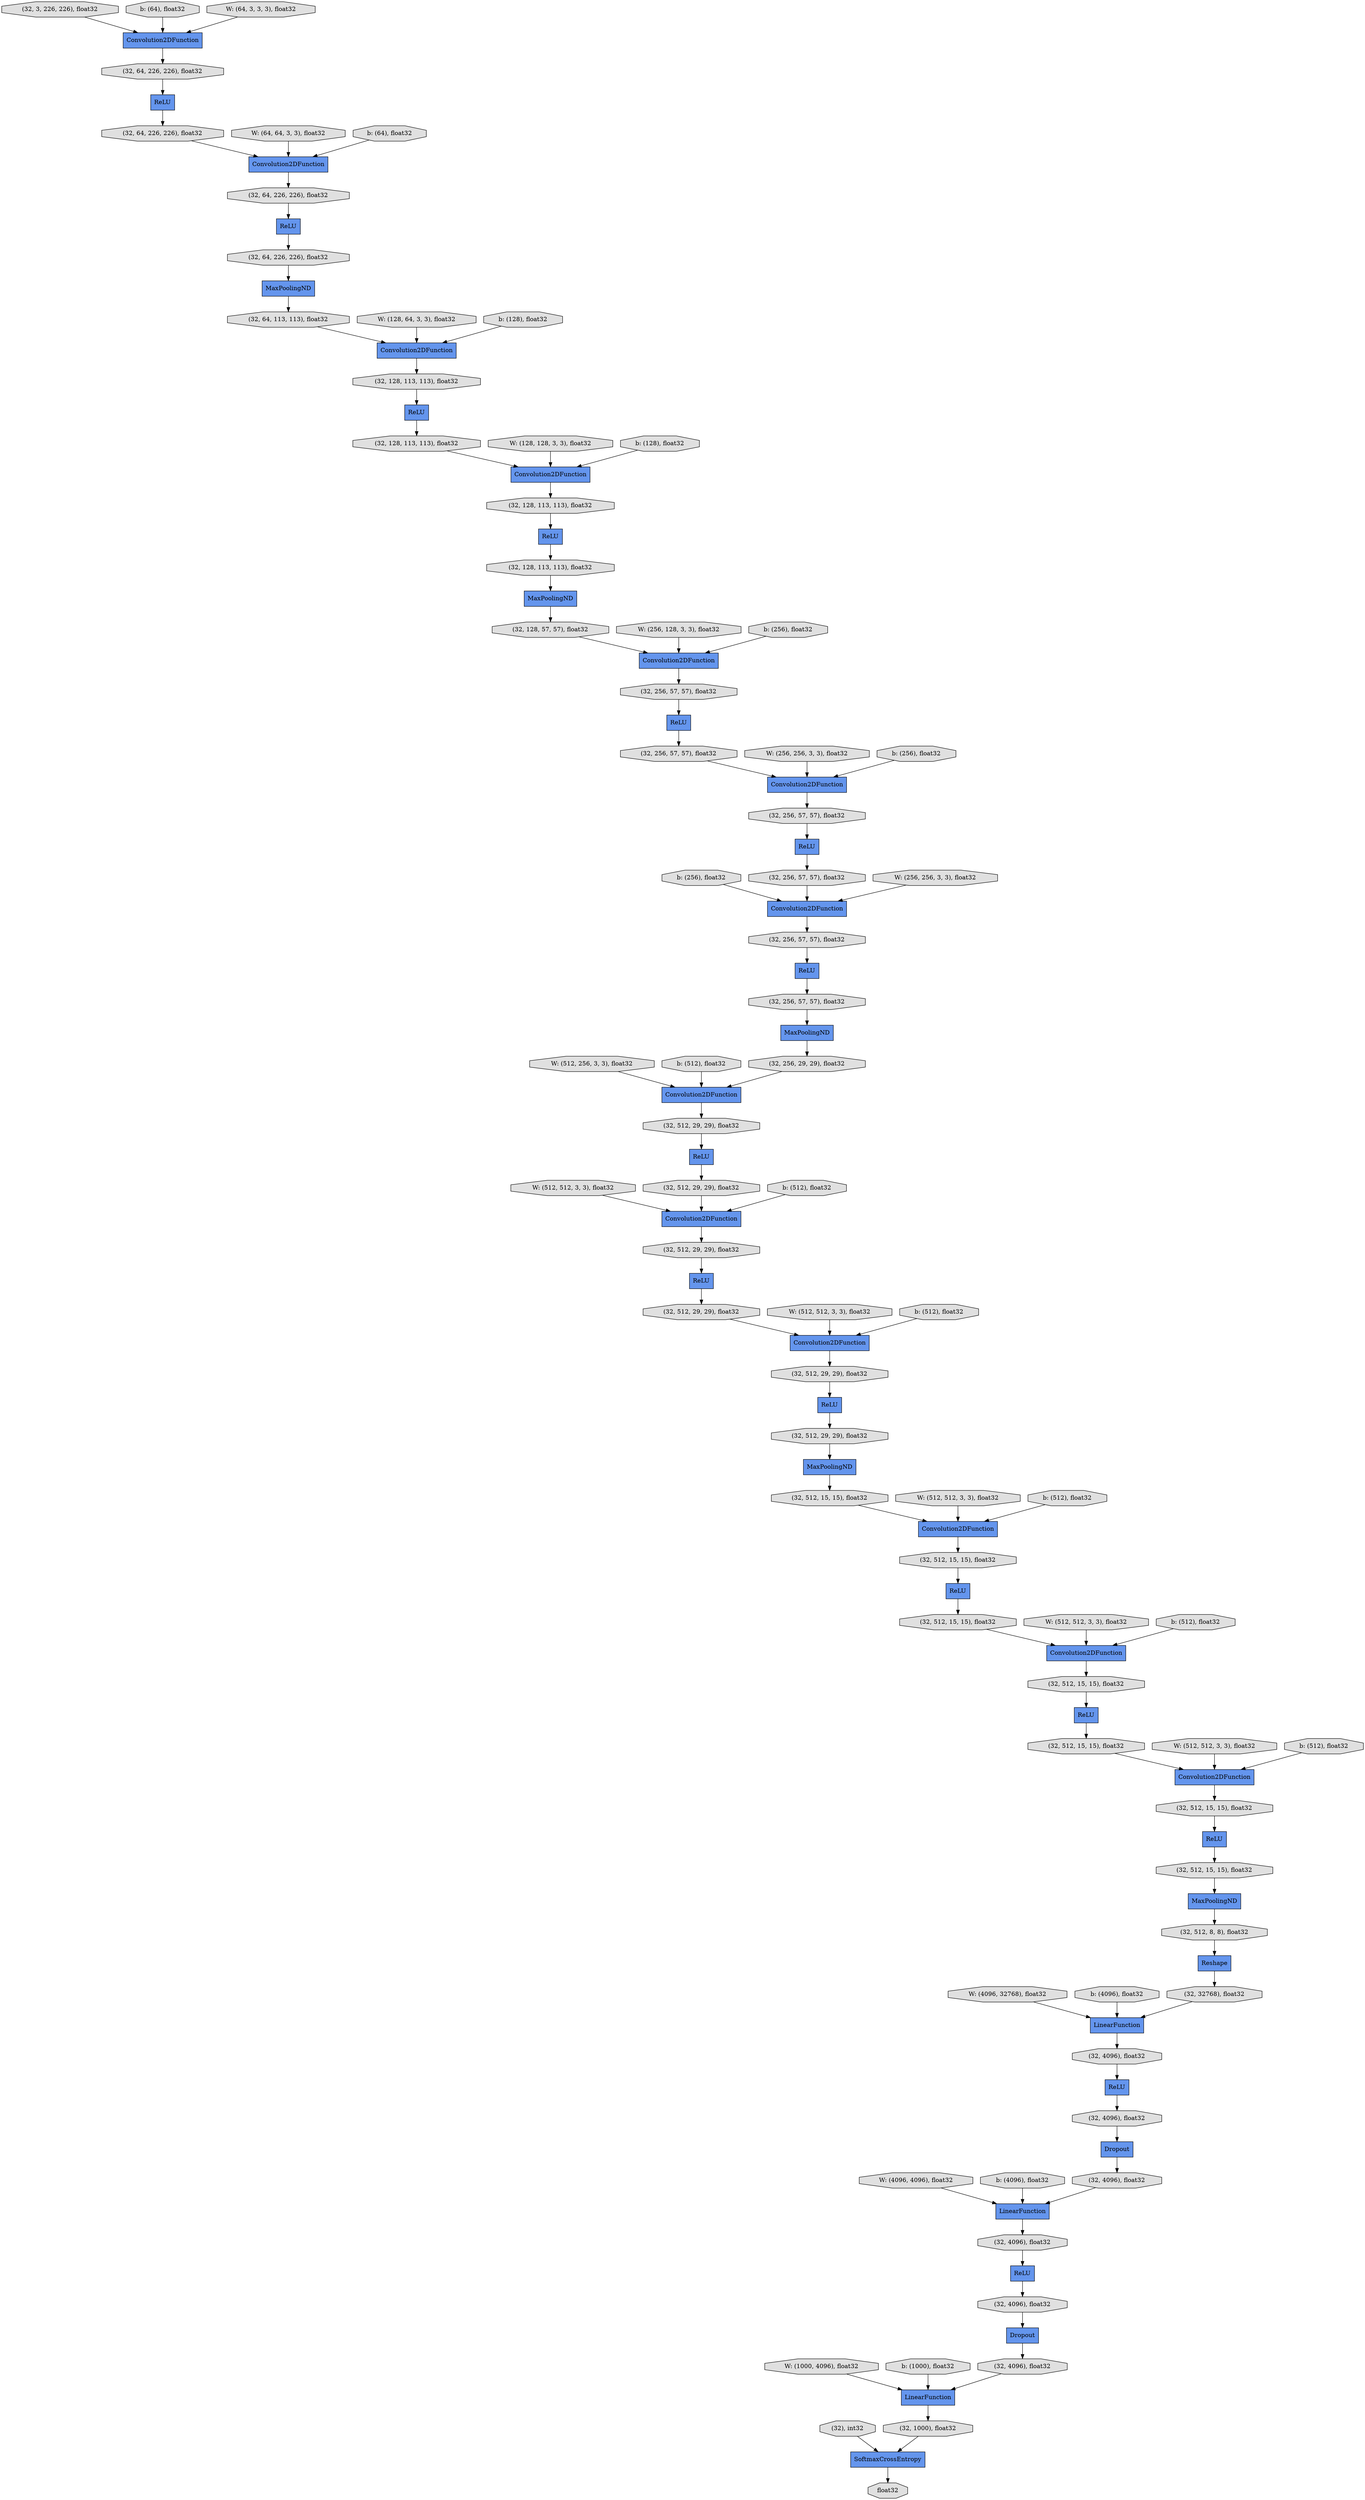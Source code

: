 digraph graphname{rankdir=TB;47537864769744 [label="Convolution2DFunction",shape="record",fillcolor="#6495ED",style="filled"];47537864769936 [label="(32, 512, 29, 29), float32",shape="octagon",fillcolor="#E0E0E0",style="filled"];47537864802768 [label="(32, 4096), float32",shape="octagon",fillcolor="#E0E0E0",style="filled"];47537864770000 [label="(32, 512, 15, 15), float32",shape="octagon",fillcolor="#E0E0E0",style="filled"];47537864770064 [label="(32, 512, 29, 29), float32",shape="octagon",fillcolor="#E0E0E0",style="filled"];47537864770128 [label="Convolution2DFunction",shape="record",fillcolor="#6495ED",style="filled"];47537864802960 [label="(32, 4096), float32",shape="octagon",fillcolor="#E0E0E0",style="filled"];47537864770384 [label="ReLU",shape="record",fillcolor="#6495ED",style="filled"];47537864704912 [label="ReLU",shape="record",fillcolor="#6495ED",style="filled"];47537864803280 [label="(32, 1000), float32",shape="octagon",fillcolor="#E0E0E0",style="filled"];47537864737744 [label="(32, 256, 57, 57), float32",shape="octagon",fillcolor="#E0E0E0",style="filled"];47537913463824 [label="ReLU",shape="record",fillcolor="#6495ED",style="filled"];47537913439312 [label="Convolution2DFunction",shape="record",fillcolor="#6495ED",style="filled"];47537864803536 [label="(32, 32768), float32",shape="octagon",fillcolor="#E0E0E0",style="filled"];47537864738128 [label="(32, 256, 57, 57), float32",shape="octagon",fillcolor="#E0E0E0",style="filled"];47537864770960 [label="(32, 512, 15, 15), float32",shape="octagon",fillcolor="#E0E0E0",style="filled"];47537864738192 [label="(32, 128, 113, 113), float32",shape="octagon",fillcolor="#E0E0E0",style="filled"];47537864771088 [label="Reshape",shape="record",fillcolor="#6495ED",style="filled"];47537864771152 [label="LinearFunction",shape="record",fillcolor="#6495ED",style="filled"];47537864738384 [label="MaxPoolingND",shape="record",fillcolor="#6495ED",style="filled"];47536103507536 [label="(32, 64, 226, 226), float32",shape="octagon",fillcolor="#E0E0E0",style="filled"];47537864738448 [label="(32, 128, 113, 113), float32",shape="octagon",fillcolor="#E0E0E0",style="filled"];47536103507600 [label="MaxPoolingND",shape="record",fillcolor="#6495ED",style="filled"];47537864738512 [label="ReLU",shape="record",fillcolor="#6495ED",style="filled"];47537864771344 [label="(32, 512, 29, 29), float32",shape="octagon",fillcolor="#E0E0E0",style="filled"];47537864738576 [label="Convolution2DFunction",shape="record",fillcolor="#6495ED",style="filled"];47537864804240 [label="(32, 4096), float32",shape="octagon",fillcolor="#E0E0E0",style="filled"];47537864738704 [label="(32, 128, 113, 113), float32",shape="octagon",fillcolor="#E0E0E0",style="filled"];47537864738768 [label="(32, 3, 226, 226), float32",shape="octagon",fillcolor="#E0E0E0",style="filled"];47537864738896 [label="ReLU",shape="record",fillcolor="#6495ED",style="filled"];47537864738960 [label="ReLU",shape="record",fillcolor="#6495ED",style="filled"];47537864739024 [label="Convolution2DFunction",shape="record",fillcolor="#6495ED",style="filled"];47537864739088 [label="(32, 256, 57, 57), float32",shape="octagon",fillcolor="#E0E0E0",style="filled"];47537913334096 [label="Convolution2DFunction",shape="record",fillcolor="#6495ED",style="filled"];47537864739280 [label="ReLU",shape="record",fillcolor="#6495ED",style="filled"];47537864739344 [label="Convolution2DFunction",shape="record",fillcolor="#6495ED",style="filled"];47537864739536 [label="(32, 64, 226, 226), float32",shape="octagon",fillcolor="#E0E0E0",style="filled"];47537864739600 [label="(32, 64, 226, 226), float32",shape="octagon",fillcolor="#E0E0E0",style="filled"];47537864805200 [label="float32",shape="octagon",fillcolor="#E0E0E0",style="filled"];47537864772432 [label="MaxPoolingND",shape="record",fillcolor="#6495ED",style="filled"];47537864772496 [label="(32, 512, 15, 15), float32",shape="octagon",fillcolor="#E0E0E0",style="filled"];47537864739728 [label="(32, 128, 113, 113), float32",shape="octagon",fillcolor="#E0E0E0",style="filled"];47536113159120 [label="ReLU",shape="record",fillcolor="#6495ED",style="filled"];47534680009744 [label="b: (64), float32",shape="octagon",fillcolor="#E0E0E0",style="filled"];47537864739920 [label="Convolution2DFunction",shape="record",fillcolor="#6495ED",style="filled"];47537864805648 [label="(32, 4096), float32",shape="octagon",fillcolor="#E0E0E0",style="filled"];47537864740112 [label="ReLU",shape="record",fillcolor="#6495ED",style="filled"];47537864805712 [label="(32), int32",shape="octagon",fillcolor="#E0E0E0",style="filled"];47537864740176 [label="(32, 64, 226, 226), float32",shape="octagon",fillcolor="#E0E0E0",style="filled"];47537864805776 [label="(32, 4096), float32",shape="octagon",fillcolor="#E0E0E0",style="filled"];47537864740240 [label="(32, 64, 113, 113), float32",shape="octagon",fillcolor="#E0E0E0",style="filled"];47537864773072 [label="(32, 512, 29, 29), float32",shape="octagon",fillcolor="#E0E0E0",style="filled"];47537864740304 [label="Convolution2DFunction",shape="record",fillcolor="#6495ED",style="filled"];47537864740496 [label="(32, 128, 57, 57), float32",shape="octagon",fillcolor="#E0E0E0",style="filled"];47537864806160 [label="LinearFunction",shape="record",fillcolor="#6495ED",style="filled"];47537864773392 [label="(32, 512, 15, 15), float32",shape="octagon",fillcolor="#E0E0E0",style="filled"];47537864740624 [label="Convolution2DFunction",shape="record",fillcolor="#6495ED",style="filled"];47537864773456 [label="(32, 512, 15, 15), float32",shape="octagon",fillcolor="#E0E0E0",style="filled"];47537864773520 [label="ReLU",shape="record",fillcolor="#6495ED",style="filled"];47537864806288 [label="(32, 4096), float32",shape="octagon",fillcolor="#E0E0E0",style="filled"];47537864740752 [label="MaxPoolingND",shape="record",fillcolor="#6495ED",style="filled"];47537864773584 [label="(32, 512, 15, 15), float32",shape="octagon",fillcolor="#E0E0E0",style="filled"];47536297857168 [label="W: (512, 512, 3, 3), float32",shape="octagon",fillcolor="#E0E0E0",style="filled"];47537913712784 [label="(32, 512, 29, 29), float32",shape="octagon",fillcolor="#E0E0E0",style="filled"];47537913712848 [label="Convolution2DFunction",shape="record",fillcolor="#6495ED",style="filled"];47536297996624 [label="ReLU",shape="record",fillcolor="#6495ED",style="filled"];47536297800016 [label="Dropout",shape="record",fillcolor="#6495ED",style="filled"];47536297840976 [label="b: (256), float32",shape="octagon",fillcolor="#E0E0E0",style="filled"];47536297857552 [label="b: (512), float32",shape="octagon",fillcolor="#E0E0E0",style="filled"];47536297841296 [label="W: (512, 256, 3, 3), float32",shape="octagon",fillcolor="#E0E0E0",style="filled"];47536297800336 [label="W: (64, 64, 3, 3), float32",shape="octagon",fillcolor="#E0E0E0",style="filled"];47536297857872 [label="W: (4096, 32768), float32",shape="octagon",fillcolor="#E0E0E0",style="filled"];47537913279376 [label="(32, 512, 15, 15), float32",shape="octagon",fillcolor="#E0E0E0",style="filled"];47536297800656 [label="b: (64), float32",shape="octagon",fillcolor="#E0E0E0",style="filled"];47536297841680 [label="b: (512), float32",shape="octagon",fillcolor="#E0E0E0",style="filled"];47537913279568 [label="LinearFunction",shape="record",fillcolor="#6495ED",style="filled"];47536297858192 [label="b: (4096), float32",shape="octagon",fillcolor="#E0E0E0",style="filled"];47536297800976 [label="W: (128, 64, 3, 3), float32",shape="octagon",fillcolor="#E0E0E0",style="filled"];47537913714000 [label="ReLU",shape="record",fillcolor="#6495ED",style="filled"];47536297842000 [label="W: (512, 512, 3, 3), float32",shape="octagon",fillcolor="#E0E0E0",style="filled"];47536297858512 [label="W: (4096, 4096), float32",shape="octagon",fillcolor="#E0E0E0",style="filled"];47537913714128 [label="(32, 512, 29, 29), float32",shape="octagon",fillcolor="#E0E0E0",style="filled"];47536297801296 [label="b: (128), float32",shape="octagon",fillcolor="#E0E0E0",style="filled"];47536297842384 [label="b: (512), float32",shape="octagon",fillcolor="#E0E0E0",style="filled"];47536297965456 [label="(32, 256, 57, 57), float32",shape="octagon",fillcolor="#E0E0E0",style="filled"];47536297858960 [label="b: (4096), float32",shape="octagon",fillcolor="#E0E0E0",style="filled"];47536297801616 [label="W: (128, 128, 3, 3), float32",shape="octagon",fillcolor="#E0E0E0",style="filled"];47536297842704 [label="W: (512, 512, 3, 3), float32",shape="octagon",fillcolor="#E0E0E0",style="filled"];47537913755792 [label="SoftmaxCrossEntropy",shape="record",fillcolor="#6495ED",style="filled"];47536297965712 [label="(32, 256, 57, 57), float32",shape="octagon",fillcolor="#E0E0E0",style="filled"];47536297859280 [label="W: (1000, 4096), float32",shape="octagon",fillcolor="#E0E0E0",style="filled"];47536297801936 [label="b: (128), float32",shape="octagon",fillcolor="#E0E0E0",style="filled"];47536111204624 [label="W: (64, 3, 3, 3), float32",shape="octagon",fillcolor="#E0E0E0",style="filled"];47536297843088 [label="b: (512), float32",shape="octagon",fillcolor="#E0E0E0",style="filled"];47536297802256 [label="W: (256, 128, 3, 3), float32",shape="octagon",fillcolor="#E0E0E0",style="filled"];47536297859664 [label="b: (1000), float32",shape="octagon",fillcolor="#E0E0E0",style="filled"];47536297843408 [label="W: (512, 512, 3, 3), float32",shape="octagon",fillcolor="#E0E0E0",style="filled"];47536297966288 [label="ReLU",shape="record",fillcolor="#6495ED",style="filled"];47536297802640 [label="b: (256), float32",shape="octagon",fillcolor="#E0E0E0",style="filled"];47536297843792 [label="b: (512), float32",shape="octagon",fillcolor="#E0E0E0",style="filled"];47536297966672 [label="(32, 256, 57, 57), float32",shape="octagon",fillcolor="#E0E0E0",style="filled"];47536297966736 [label="(32, 256, 29, 29), float32",shape="octagon",fillcolor="#E0E0E0",style="filled"];47536297802960 [label="W: (256, 256, 3, 3), float32",shape="octagon",fillcolor="#E0E0E0",style="filled"];47536297844112 [label="W: (512, 512, 3, 3), float32",shape="octagon",fillcolor="#E0E0E0",style="filled"];47536297966992 [label="MaxPoolingND",shape="record",fillcolor="#6495ED",style="filled"];47537913200016 [label="ReLU",shape="record",fillcolor="#6495ED",style="filled"];47536297967056 [label="ReLU",shape="record",fillcolor="#6495ED",style="filled"];47536297803344 [label="b: (256), float32",shape="octagon",fillcolor="#E0E0E0",style="filled"];47537913282256 [label="Dropout",shape="record",fillcolor="#6495ED",style="filled"];47536297967312 [label="Convolution2DFunction",shape="record",fillcolor="#6495ED",style="filled"];47537913282320 [label="(32, 512, 8, 8), float32",shape="octagon",fillcolor="#E0E0E0",style="filled"];47536297844496 [label="b: (512), float32",shape="octagon",fillcolor="#E0E0E0",style="filled"];47536297967376 [label="Convolution2DFunction",shape="record",fillcolor="#6495ED",style="filled"];47536297803664 [label="W: (256, 256, 3, 3), float32",shape="octagon",fillcolor="#E0E0E0",style="filled"];47536297966992 -> 47537864770000;47536111204624 -> 47537864739920;47536297966672 -> 47537864738384;47537864803536 -> 47537864771152;47537864773392 -> 47537913714000;47537864770000 -> 47537913712848;47537864804240 -> 47537864806160;47536297965712 -> 47537864739344;47537864803280 -> 47537913755792;47537913282256 -> 47537864804240;47537864805648 -> 47536297800016;47537864740496 -> 47537864740304;47537864740176 -> 47536103507600;47537864738960 -> 47536297966672;47536297859664 -> 47537864806160;47537864802960 -> 47536297996624;47537864769744 -> 47537864772496;47537864805776 -> 47537913282256;47537864740112 -> 47537864771344;47537864770384 -> 47537913279376;47537864771088 -> 47537864803536;47537864738704 -> 47537913200016;47536297800656 -> 47537913334096;47536297857872 -> 47537864771152;47537913712784 -> 47537864738896;47537864770064 -> 47536297966992;47537913714000 -> 47537864773584;47537913279376 -> 47537864772432;47537864772496 -> 47537864770384;47537913334096 -> 47537864739600;47537864771152 -> 47537864802768;47537864738768 -> 47537864739920;47537864738384 -> 47536297966736;47536297801616 -> 47537864738576;47536297858960 -> 47537913279568;47536297967056 -> 47537864773456;47537864739600 -> 47537913463824;47537864773072 -> 47536297966288;47536297844496 -> 47537864770128;47537913755792 -> 47537864805200;47537864770128 -> 47537864773392;47536297800336 -> 47537913334096;47536297843792 -> 47537913712848;47537864740304 -> 47537864738128;47536297967312 -> 47537864773072;47536113159120 -> 47537864739536;47537864802768 -> 47537864773520;47537864738896 -> 47537913714128;47537913463824 -> 47537864740176;47537864773520 -> 47537864805648;47537864739920 -> 47536103507536;47537864806160 -> 47537864803280;47537913282320 -> 47537864771088;47537864739728 -> 47537864704912;47536297842384 -> 47536297967376;47536297803664 -> 47537864739344;47537864737744 -> 47537864738512;47536297842000 -> 47536297967376;47537913279568 -> 47537864802960;47536297843408 -> 47537913712848;47537864769936 -> 47537864740112;47537864739344 -> 47536297965456;47537864806288 -> 47537913279568;47537864738128 -> 47537864739280;47537864704912 -> 47537864738192;47536103507600 -> 47537864740240;47536297800016 -> 47537864806288;47537864770960 -> 47536297967056;47537864739280 -> 47537864739088;47536297840976 -> 47537864739344;47537864805712 -> 47537913755792;47536297966736 -> 47537864740624;47537864739088 -> 47537864739024;47537913200016 -> 47537864738448;47537913712848 -> 47537864770960;47536297842704 -> 47536297967312;47536297803344 -> 47537864739024;47536297801936 -> 47537864738576;47536297802256 -> 47537864740304;47536297858512 -> 47537913279568;47537864740240 -> 47537913439312;47536297843088 -> 47536297967312;47536297858192 -> 47537864771152;47537864771344 -> 47536297967312;47537864738448 -> 47537864740752;47536297996624 -> 47537864805776;47537913714128 -> 47536297967376;47536297802640 -> 47537864740304;47536297844112 -> 47537864770128;47534680009744 -> 47537864739920;47537864772432 -> 47537913282320;47537864740752 -> 47537864740496;47537864739536 -> 47537913334096;47536103507536 -> 47536113159120;47536297800976 -> 47537913439312;47537864740624 -> 47537913712784;47536297802960 -> 47537864739024;47537864738192 -> 47537864738576;47536297801296 -> 47537913439312;47537913439312 -> 47537864739728;47537864739024 -> 47537864737744;47537864738576 -> 47537864738704;47537864738512 -> 47536297965712;47536297965456 -> 47537864738960;47536297857168 -> 47537864769744;47536297966288 -> 47537864770064;47536297857552 -> 47537864769744;47536297841680 -> 47537864740624;47536297859280 -> 47537864806160;47537864773584 -> 47537864769744;47537864773456 -> 47537864770128;47536297967376 -> 47537864769936;47536297841296 -> 47537864740624;}